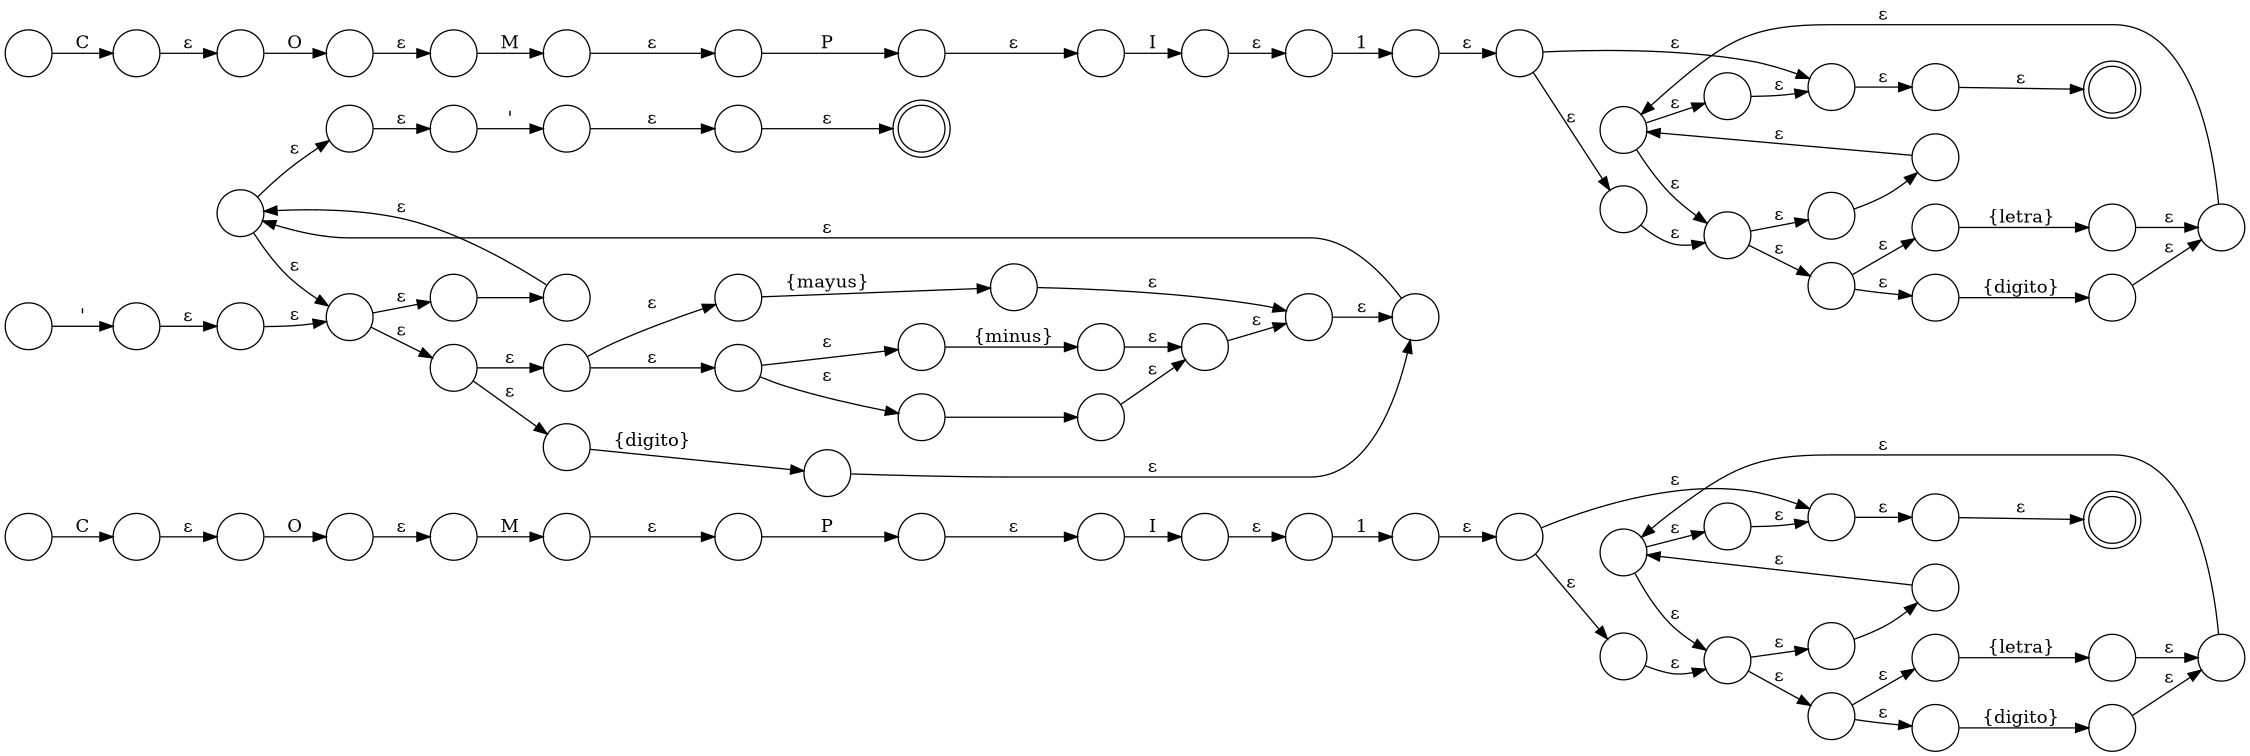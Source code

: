 digraph G{
rankdir=LR
node[shape=circle]
size="15"
0[label=""]1[label=""]0 -> 1 [label=ε]
1[shape = doublecircle];
2[label=""]3[label=""]2 -> 3 [label=" "]
4[label=""]5[label=""]4 -> 5 [label="\{digito\}"]
6[label=""]7[label=""]6 -> 7 [label="\{letra\}"]
8[label=""]9[label=""]8 -> 6 [label=ε]
8 -> 4 [label=ε]
7 -> 9 [label=ε]
5 -> 9 [label=ε]
10[label=""]11[label=""]10 -> 8 [label=ε]
10 -> 2 [label=ε]
9 -> 11 [label=ε]
3 -> 11 [label=ε]
12[label=""]13[label=""]11 -> 13 [label=ε]
12 -> 10 [label=ε]
11 -> 10 [label=ε]
14[label=""]15[label=""]14 -> 15 [label=ε]
13 -> 15 [label=ε]
14 -> 12 [label=ε]
16[label=""]17[label=""]16 -> 17 [label="1"]
17 -> 14 [label=ε]
18[label=""]19[label=""]18 -> 19 [label="I"]
19 -> 16 [label=ε]
20[label=""]21[label=""]20 -> 21 [label="P"]
21 -> 18 [label=ε]
22[label=""]23[label=""]22 -> 23 [label="M"]
23 -> 20 [label=ε]
24[label=""]25[label=""]24 -> 25 [label="O"]
25 -> 22 [label=ε]
26[label=""]27[label=""]26 -> 27 [label="C"]
27 -> 24 [label=ε]
15 -> 0 [label=ε]
28[label=""]29[label=""]28 -> 29 [label=ε]
29[shape = doublecircle];
30[label=""]31[label=""]30 -> 31 [label="\'"]
32[label=""]33[label=""]32 -> 33 [label=" "]
34[label=""]35[label=""]34 -> 35 [label="\{digito\}"]
36[label=""]37[label=""]36 -> 37 [label="\{mayus\}"]
38[label=""]39[label=""]38 -> 39 [label="\{minus\}"]
40[label=""]41[label=""]40 -> 41 [label="\n"]
42[label=""]43[label=""]42 -> 40 [label=ε]
42 -> 38 [label=ε]
41 -> 43 [label=ε]
39 -> 43 [label=ε]
44[label=""]45[label=""]44 -> 42 [label=ε]
44 -> 36 [label=ε]
43 -> 45 [label=ε]
37 -> 45 [label=ε]
46[label=""]47[label=""]46 -> 44 [label=ε]
46 -> 34 [label=ε]
45 -> 47 [label=ε]
35 -> 47 [label=ε]
48[label=""]49[label=""]48 -> 46 [label=ε]
48 -> 32 [label=ε]
47 -> 49 [label=ε]
33 -> 49 [label=ε]
50[label=""]51[label=""]49 -> 51 [label=ε]
50 -> 48 [label=ε]
49 -> 48 [label=ε]
51 -> 30 [label=ε]
52[label=""]53[label=""]52 -> 53 [label="\'"]
53 -> 50 [label=ε]
31 -> 28 [label=ε]
54[label=""]55[label=""]54 -> 55 [label=ε]
55[shape = doublecircle];
56[label=""]57[label=""]56 -> 57 [label=" "]
58[label=""]59[label=""]58 -> 59 [label="\{digito\}"]
60[label=""]61[label=""]60 -> 61 [label="\{letra\}"]
62[label=""]63[label=""]62 -> 60 [label=ε]
62 -> 58 [label=ε]
61 -> 63 [label=ε]
59 -> 63 [label=ε]
64[label=""]65[label=""]64 -> 62 [label=ε]
64 -> 56 [label=ε]
63 -> 65 [label=ε]
57 -> 65 [label=ε]
66[label=""]67[label=""]65 -> 67 [label=ε]
66 -> 64 [label=ε]
65 -> 64 [label=ε]
68[label=""]69[label=""]68 -> 69 [label=ε]
67 -> 69 [label=ε]
68 -> 66 [label=ε]
70[label=""]71[label=""]70 -> 71 [label="1"]
71 -> 68 [label=ε]
72[label=""]73[label=""]72 -> 73 [label="I"]
73 -> 70 [label=ε]
74[label=""]75[label=""]74 -> 75 [label="P"]
75 -> 72 [label=ε]
76[label=""]77[label=""]76 -> 77 [label="M"]
77 -> 74 [label=ε]
78[label=""]79[label=""]78 -> 79 [label="O"]
79 -> 76 [label=ε]
80[label=""]81[label=""]80 -> 81 [label="C"]
81 -> 78 [label=ε]
69 -> 54 [label=ε]

}
